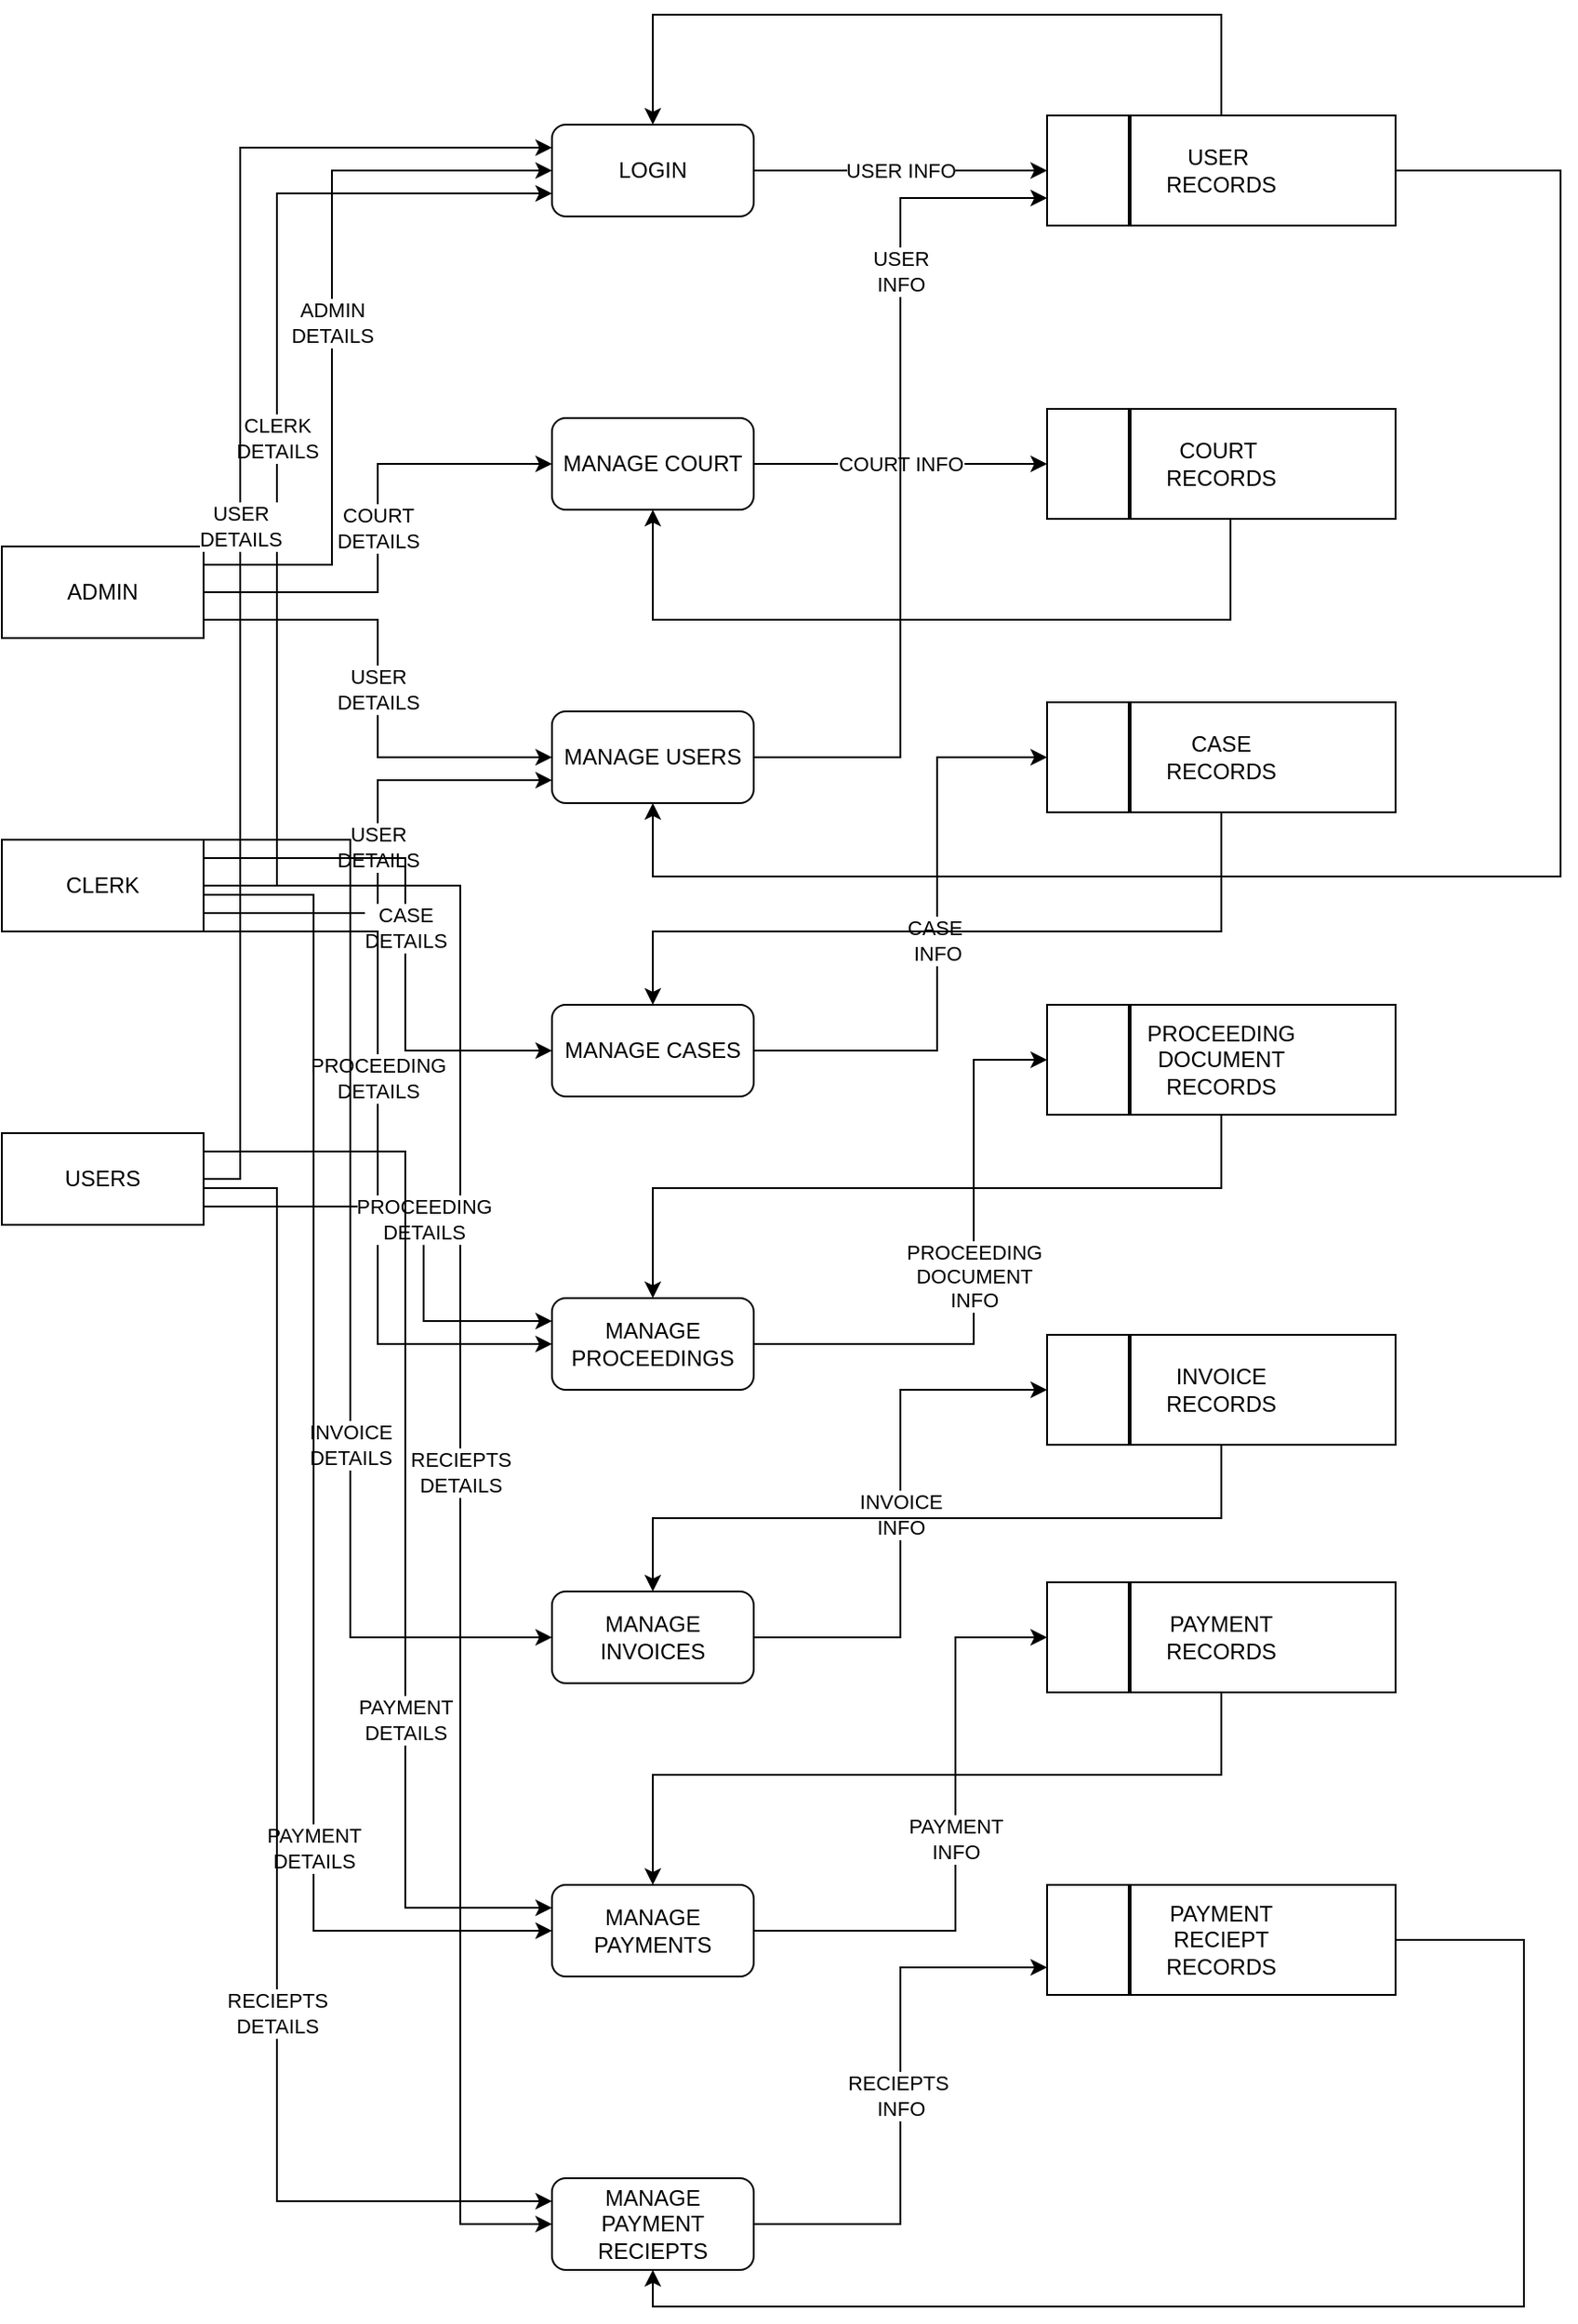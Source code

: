 <mxfile version="24.0.4" type="device">
  <diagram name="Page-1" id="0cAGrPbyRdTkrNLbCzyj">
    <mxGraphModel dx="1467" dy="2042" grid="1" gridSize="10" guides="1" tooltips="1" connect="1" arrows="1" fold="1" page="1" pageScale="1" pageWidth="827" pageHeight="1169" math="0" shadow="0">
      <root>
        <mxCell id="0" />
        <mxCell id="1" parent="0" />
        <mxCell id="MH58C3MFqqWKUW9BrbY6-36" value="USER INFO" style="edgeStyle=orthogonalEdgeStyle;rounded=0;orthogonalLoop=1;jettySize=auto;html=1;entryX=0;entryY=0.5;entryDx=0;entryDy=0;" edge="1" parent="1" source="MH58C3MFqqWKUW9BrbY6-1" target="MH58C3MFqqWKUW9BrbY6-12">
          <mxGeometry relative="1" as="geometry">
            <mxPoint x="660" y="65" as="targetPoint" />
          </mxGeometry>
        </mxCell>
        <mxCell id="MH58C3MFqqWKUW9BrbY6-1" value="LOGIN" style="html=1;whiteSpace=wrap;rounded=1;" vertex="1" parent="1">
          <mxGeometry x="400" y="40" width="110" height="50" as="geometry" />
        </mxCell>
        <mxCell id="MH58C3MFqqWKUW9BrbY6-37" value="COURT INFO" style="edgeStyle=orthogonalEdgeStyle;rounded=0;orthogonalLoop=1;jettySize=auto;html=1;entryX=0;entryY=0.5;entryDx=0;entryDy=0;" edge="1" parent="1" source="MH58C3MFqqWKUW9BrbY6-2" target="MH58C3MFqqWKUW9BrbY6-16">
          <mxGeometry relative="1" as="geometry" />
        </mxCell>
        <mxCell id="MH58C3MFqqWKUW9BrbY6-2" value="MANAGE COURT" style="html=1;whiteSpace=wrap;rounded=1;" vertex="1" parent="1">
          <mxGeometry x="400" y="200" width="110" height="50" as="geometry" />
        </mxCell>
        <mxCell id="MH58C3MFqqWKUW9BrbY6-39" value="USER&lt;div&gt;INFO&lt;/div&gt;" style="edgeStyle=orthogonalEdgeStyle;rounded=0;orthogonalLoop=1;jettySize=auto;html=1;entryX=0;entryY=0.75;entryDx=0;entryDy=0;" edge="1" parent="1" source="MH58C3MFqqWKUW9BrbY6-3" target="MH58C3MFqqWKUW9BrbY6-12">
          <mxGeometry x="0.484" relative="1" as="geometry">
            <mxPoint as="offset" />
          </mxGeometry>
        </mxCell>
        <mxCell id="MH58C3MFqqWKUW9BrbY6-3" value="MANAGE USERS" style="html=1;whiteSpace=wrap;rounded=1;" vertex="1" parent="1">
          <mxGeometry x="400" y="360" width="110" height="50" as="geometry" />
        </mxCell>
        <mxCell id="MH58C3MFqqWKUW9BrbY6-54" value="CASE&amp;nbsp;&lt;div&gt;INFO&lt;/div&gt;" style="edgeStyle=orthogonalEdgeStyle;rounded=0;orthogonalLoop=1;jettySize=auto;html=1;entryX=0;entryY=0.5;entryDx=0;entryDy=0;" edge="1" parent="1" source="MH58C3MFqqWKUW9BrbY6-4" target="MH58C3MFqqWKUW9BrbY6-19">
          <mxGeometry relative="1" as="geometry">
            <Array as="points">
              <mxPoint x="610" y="545" />
              <mxPoint x="610" y="385" />
            </Array>
          </mxGeometry>
        </mxCell>
        <mxCell id="MH58C3MFqqWKUW9BrbY6-4" value="MANAGE CASES" style="html=1;whiteSpace=wrap;rounded=1;" vertex="1" parent="1">
          <mxGeometry x="400" y="520" width="110" height="50" as="geometry" />
        </mxCell>
        <mxCell id="MH58C3MFqqWKUW9BrbY6-55" value="PROCEEDING&lt;div&gt;DOCUMENT&lt;/div&gt;&lt;div&gt;INFO&lt;/div&gt;" style="edgeStyle=orthogonalEdgeStyle;rounded=0;orthogonalLoop=1;jettySize=auto;html=1;entryX=0;entryY=0.5;entryDx=0;entryDy=0;" edge="1" parent="1" source="MH58C3MFqqWKUW9BrbY6-5" target="MH58C3MFqqWKUW9BrbY6-22">
          <mxGeometry relative="1" as="geometry">
            <Array as="points">
              <mxPoint x="630" y="705" />
              <mxPoint x="630" y="550" />
            </Array>
          </mxGeometry>
        </mxCell>
        <mxCell id="MH58C3MFqqWKUW9BrbY6-5" value="MANAGE PROCEEDINGS" style="html=1;whiteSpace=wrap;rounded=1;" vertex="1" parent="1">
          <mxGeometry x="400" y="680" width="110" height="50" as="geometry" />
        </mxCell>
        <mxCell id="MH58C3MFqqWKUW9BrbY6-56" value="INVOICE&lt;div&gt;INFO&lt;/div&gt;" style="edgeStyle=orthogonalEdgeStyle;rounded=0;orthogonalLoop=1;jettySize=auto;html=1;entryX=0;entryY=0.5;entryDx=0;entryDy=0;" edge="1" parent="1" source="MH58C3MFqqWKUW9BrbY6-6" target="MH58C3MFqqWKUW9BrbY6-25">
          <mxGeometry relative="1" as="geometry" />
        </mxCell>
        <mxCell id="MH58C3MFqqWKUW9BrbY6-6" value="MANAGE INVOICES" style="html=1;whiteSpace=wrap;rounded=1;" vertex="1" parent="1">
          <mxGeometry x="400" y="840" width="110" height="50" as="geometry" />
        </mxCell>
        <mxCell id="MH58C3MFqqWKUW9BrbY6-57" value="PAYMENT&lt;div&gt;INFO&lt;/div&gt;" style="edgeStyle=orthogonalEdgeStyle;rounded=0;orthogonalLoop=1;jettySize=auto;html=1;entryX=0;entryY=0.5;entryDx=0;entryDy=0;" edge="1" parent="1" source="MH58C3MFqqWKUW9BrbY6-7" target="MH58C3MFqqWKUW9BrbY6-28">
          <mxGeometry relative="1" as="geometry">
            <Array as="points">
              <mxPoint x="620" y="1025" />
              <mxPoint x="620" y="865" />
            </Array>
          </mxGeometry>
        </mxCell>
        <mxCell id="MH58C3MFqqWKUW9BrbY6-7" value="MANAGE PAYMENTS" style="html=1;whiteSpace=wrap;rounded=1;" vertex="1" parent="1">
          <mxGeometry x="400" y="1000" width="110" height="50" as="geometry" />
        </mxCell>
        <mxCell id="MH58C3MFqqWKUW9BrbY6-58" value="RECIEPTS&amp;nbsp;&lt;div&gt;INFO&lt;/div&gt;" style="edgeStyle=orthogonalEdgeStyle;rounded=0;orthogonalLoop=1;jettySize=auto;html=1;entryX=0;entryY=0.75;entryDx=0;entryDy=0;" edge="1" parent="1" source="MH58C3MFqqWKUW9BrbY6-8" target="MH58C3MFqqWKUW9BrbY6-31">
          <mxGeometry relative="1" as="geometry" />
        </mxCell>
        <mxCell id="MH58C3MFqqWKUW9BrbY6-8" value="MANAGE PAYMENT&lt;div&gt;RECIEPTS&lt;/div&gt;" style="html=1;whiteSpace=wrap;rounded=1;" vertex="1" parent="1">
          <mxGeometry x="400" y="1160" width="110" height="50" as="geometry" />
        </mxCell>
        <mxCell id="MH58C3MFqqWKUW9BrbY6-33" value="ADMIN&lt;div&gt;DETAILS&lt;/div&gt;" style="edgeStyle=orthogonalEdgeStyle;rounded=0;orthogonalLoop=1;jettySize=auto;html=1;entryX=0;entryY=0.5;entryDx=0;entryDy=0;" edge="1" parent="1" source="MH58C3MFqqWKUW9BrbY6-9" target="MH58C3MFqqWKUW9BrbY6-1">
          <mxGeometry relative="1" as="geometry">
            <Array as="points">
              <mxPoint x="280" y="280" />
              <mxPoint x="280" y="65" />
            </Array>
          </mxGeometry>
        </mxCell>
        <mxCell id="MH58C3MFqqWKUW9BrbY6-34" value="COURT&lt;div&gt;DETAILS&lt;/div&gt;" style="edgeStyle=orthogonalEdgeStyle;rounded=0;orthogonalLoop=1;jettySize=auto;html=1;entryX=0;entryY=0.5;entryDx=0;entryDy=0;" edge="1" parent="1" source="MH58C3MFqqWKUW9BrbY6-9" target="MH58C3MFqqWKUW9BrbY6-2">
          <mxGeometry relative="1" as="geometry" />
        </mxCell>
        <mxCell id="MH58C3MFqqWKUW9BrbY6-35" value="USER&lt;div&gt;DETAILS&lt;/div&gt;" style="edgeStyle=orthogonalEdgeStyle;rounded=0;orthogonalLoop=1;jettySize=auto;html=1;entryX=0;entryY=0.5;entryDx=0;entryDy=0;" edge="1" parent="1" source="MH58C3MFqqWKUW9BrbY6-9" target="MH58C3MFqqWKUW9BrbY6-3">
          <mxGeometry relative="1" as="geometry">
            <Array as="points">
              <mxPoint x="305" y="310" />
              <mxPoint x="305" y="385" />
            </Array>
          </mxGeometry>
        </mxCell>
        <mxCell id="MH58C3MFqqWKUW9BrbY6-9" value="ADMIN" style="html=1;whiteSpace=wrap;" vertex="1" parent="1">
          <mxGeometry x="100" y="270" width="110" height="50" as="geometry" />
        </mxCell>
        <mxCell id="MH58C3MFqqWKUW9BrbY6-40" value="CLERK&lt;div&gt;DETAILS&lt;/div&gt;" style="edgeStyle=orthogonalEdgeStyle;rounded=0;orthogonalLoop=1;jettySize=auto;html=1;entryX=0;entryY=0.75;entryDx=0;entryDy=0;" edge="1" parent="1" source="MH58C3MFqqWKUW9BrbY6-10" target="MH58C3MFqqWKUW9BrbY6-1">
          <mxGeometry relative="1" as="geometry">
            <Array as="points">
              <mxPoint x="250" y="455" />
              <mxPoint x="250" y="78" />
            </Array>
          </mxGeometry>
        </mxCell>
        <mxCell id="MH58C3MFqqWKUW9BrbY6-41" value="USER&lt;div&gt;DETAILS&lt;/div&gt;" style="edgeStyle=orthogonalEdgeStyle;rounded=0;orthogonalLoop=1;jettySize=auto;html=1;entryX=0;entryY=0.75;entryDx=0;entryDy=0;" edge="1" parent="1" source="MH58C3MFqqWKUW9BrbY6-10" target="MH58C3MFqqWKUW9BrbY6-3">
          <mxGeometry relative="1" as="geometry">
            <Array as="points">
              <mxPoint x="305" y="470" />
              <mxPoint x="305" y="398" />
            </Array>
          </mxGeometry>
        </mxCell>
        <mxCell id="MH58C3MFqqWKUW9BrbY6-42" value="CASE&lt;div&gt;DETAILS&lt;/div&gt;" style="edgeStyle=orthogonalEdgeStyle;rounded=0;orthogonalLoop=1;jettySize=auto;html=1;entryX=0;entryY=0.5;entryDx=0;entryDy=0;" edge="1" parent="1" source="MH58C3MFqqWKUW9BrbY6-10" target="MH58C3MFqqWKUW9BrbY6-4">
          <mxGeometry relative="1" as="geometry">
            <Array as="points">
              <mxPoint x="320" y="440" />
              <mxPoint x="320" y="545" />
            </Array>
          </mxGeometry>
        </mxCell>
        <mxCell id="MH58C3MFqqWKUW9BrbY6-43" value="PROCEEDING&lt;div&gt;DETAILS&lt;/div&gt;" style="edgeStyle=orthogonalEdgeStyle;rounded=0;orthogonalLoop=1;jettySize=auto;html=1;entryX=0;entryY=0.5;entryDx=0;entryDy=0;" edge="1" parent="1" source="MH58C3MFqqWKUW9BrbY6-10" target="MH58C3MFqqWKUW9BrbY6-5">
          <mxGeometry x="-0.157" relative="1" as="geometry">
            <Array as="points">
              <mxPoint x="305" y="480" />
              <mxPoint x="305" y="705" />
            </Array>
            <mxPoint as="offset" />
          </mxGeometry>
        </mxCell>
        <mxCell id="MH58C3MFqqWKUW9BrbY6-44" value="INVOICE&lt;div&gt;DETAILS&lt;/div&gt;" style="edgeStyle=orthogonalEdgeStyle;rounded=0;orthogonalLoop=1;jettySize=auto;html=1;entryX=0;entryY=0.5;entryDx=0;entryDy=0;" edge="1" parent="1" source="MH58C3MFqqWKUW9BrbY6-10" target="MH58C3MFqqWKUW9BrbY6-6">
          <mxGeometry x="0.312" relative="1" as="geometry">
            <Array as="points">
              <mxPoint x="290" y="430" />
              <mxPoint x="290" y="865" />
            </Array>
            <mxPoint as="offset" />
          </mxGeometry>
        </mxCell>
        <mxCell id="MH58C3MFqqWKUW9BrbY6-45" value="PAYMENT&lt;div&gt;DETAILS&lt;/div&gt;" style="edgeStyle=orthogonalEdgeStyle;rounded=0;orthogonalLoop=1;jettySize=auto;html=1;entryX=0;entryY=0.5;entryDx=0;entryDy=0;" edge="1" parent="1" source="MH58C3MFqqWKUW9BrbY6-10" target="MH58C3MFqqWKUW9BrbY6-7">
          <mxGeometry x="0.536" relative="1" as="geometry">
            <Array as="points">
              <mxPoint x="270" y="460" />
              <mxPoint x="270" y="1025" />
            </Array>
            <mxPoint as="offset" />
          </mxGeometry>
        </mxCell>
        <mxCell id="MH58C3MFqqWKUW9BrbY6-46" value="RECIEPTS&lt;div&gt;DETAILS&lt;/div&gt;" style="edgeStyle=orthogonalEdgeStyle;rounded=0;orthogonalLoop=1;jettySize=auto;html=1;entryX=0;entryY=0.5;entryDx=0;entryDy=0;" edge="1" parent="1" source="MH58C3MFqqWKUW9BrbY6-10" target="MH58C3MFqqWKUW9BrbY6-8">
          <mxGeometry relative="1" as="geometry">
            <Array as="points">
              <mxPoint x="350" y="455" />
              <mxPoint x="350" y="1185" />
            </Array>
          </mxGeometry>
        </mxCell>
        <mxCell id="MH58C3MFqqWKUW9BrbY6-10" value="CLERK" style="html=1;whiteSpace=wrap;" vertex="1" parent="1">
          <mxGeometry x="100" y="430" width="110" height="50" as="geometry" />
        </mxCell>
        <mxCell id="MH58C3MFqqWKUW9BrbY6-47" value="USER&lt;div&gt;DETAILS&lt;/div&gt;" style="edgeStyle=orthogonalEdgeStyle;rounded=0;orthogonalLoop=1;jettySize=auto;html=1;entryX=0;entryY=0.25;entryDx=0;entryDy=0;" edge="1" parent="1" source="MH58C3MFqqWKUW9BrbY6-11" target="MH58C3MFqqWKUW9BrbY6-1">
          <mxGeometry relative="1" as="geometry">
            <Array as="points">
              <mxPoint x="230" y="615" />
              <mxPoint x="230" y="53" />
            </Array>
          </mxGeometry>
        </mxCell>
        <mxCell id="MH58C3MFqqWKUW9BrbY6-48" value="PROCEEDING&lt;div&gt;DETAILS&lt;/div&gt;" style="edgeStyle=orthogonalEdgeStyle;rounded=0;orthogonalLoop=1;jettySize=auto;html=1;entryX=0;entryY=0.25;entryDx=0;entryDy=0;" edge="1" parent="1" source="MH58C3MFqqWKUW9BrbY6-11" target="MH58C3MFqqWKUW9BrbY6-5">
          <mxGeometry relative="1" as="geometry">
            <Array as="points">
              <mxPoint x="330" y="630" />
              <mxPoint x="330" y="693" />
            </Array>
          </mxGeometry>
        </mxCell>
        <mxCell id="MH58C3MFqqWKUW9BrbY6-49" value="PAYMENT&lt;div&gt;DETAILS&lt;/div&gt;" style="edgeStyle=orthogonalEdgeStyle;rounded=0;orthogonalLoop=1;jettySize=auto;html=1;entryX=0;entryY=0.25;entryDx=0;entryDy=0;" edge="1" parent="1" source="MH58C3MFqqWKUW9BrbY6-11" target="MH58C3MFqqWKUW9BrbY6-7">
          <mxGeometry x="0.394" relative="1" as="geometry">
            <Array as="points">
              <mxPoint x="320" y="600" />
              <mxPoint x="320" y="1013" />
            </Array>
            <mxPoint as="offset" />
          </mxGeometry>
        </mxCell>
        <mxCell id="MH58C3MFqqWKUW9BrbY6-50" value="RECIEPTS&lt;div&gt;DETAILS&lt;/div&gt;" style="edgeStyle=orthogonalEdgeStyle;rounded=0;orthogonalLoop=1;jettySize=auto;html=1;entryX=0;entryY=0.25;entryDx=0;entryDy=0;" edge="1" parent="1" source="MH58C3MFqqWKUW9BrbY6-11" target="MH58C3MFqqWKUW9BrbY6-8">
          <mxGeometry x="0.32" relative="1" as="geometry">
            <Array as="points">
              <mxPoint x="250" y="620" />
              <mxPoint x="250" y="1173" />
            </Array>
            <mxPoint as="offset" />
          </mxGeometry>
        </mxCell>
        <mxCell id="MH58C3MFqqWKUW9BrbY6-11" value="USERS" style="html=1;whiteSpace=wrap;" vertex="1" parent="1">
          <mxGeometry x="100" y="590" width="110" height="50" as="geometry" />
        </mxCell>
        <mxCell id="MH58C3MFqqWKUW9BrbY6-14" value="" style="group" vertex="1" connectable="0" parent="1">
          <mxGeometry x="670" y="35" width="190" height="60" as="geometry" />
        </mxCell>
        <mxCell id="MH58C3MFqqWKUW9BrbY6-12" value="USER&amp;nbsp;&lt;div&gt;RECORDS&lt;/div&gt;" style="rounded=0;whiteSpace=wrap;html=1;" vertex="1" parent="MH58C3MFqqWKUW9BrbY6-14">
          <mxGeometry width="190" height="60" as="geometry" />
        </mxCell>
        <mxCell id="MH58C3MFqqWKUW9BrbY6-13" value="" style="line;strokeWidth=2;direction=south;html=1;" vertex="1" parent="MH58C3MFqqWKUW9BrbY6-14">
          <mxGeometry x="40" width="10" height="60" as="geometry" />
        </mxCell>
        <mxCell id="MH58C3MFqqWKUW9BrbY6-15" value="" style="group" vertex="1" connectable="0" parent="1">
          <mxGeometry x="670" y="195" width="190" height="60" as="geometry" />
        </mxCell>
        <mxCell id="MH58C3MFqqWKUW9BrbY6-16" value="COURT&amp;nbsp;&lt;div&gt;RECORDS&lt;/div&gt;" style="rounded=0;whiteSpace=wrap;html=1;" vertex="1" parent="MH58C3MFqqWKUW9BrbY6-15">
          <mxGeometry width="190" height="60" as="geometry" />
        </mxCell>
        <mxCell id="MH58C3MFqqWKUW9BrbY6-17" value="" style="line;strokeWidth=2;direction=south;html=1;" vertex="1" parent="MH58C3MFqqWKUW9BrbY6-15">
          <mxGeometry x="40" width="10" height="60" as="geometry" />
        </mxCell>
        <mxCell id="MH58C3MFqqWKUW9BrbY6-18" value="" style="group" vertex="1" connectable="0" parent="1">
          <mxGeometry x="670" y="355" width="190" height="60" as="geometry" />
        </mxCell>
        <mxCell id="MH58C3MFqqWKUW9BrbY6-19" value="&lt;div&gt;CASE&lt;/div&gt;&lt;div&gt;RECORDS&lt;/div&gt;" style="rounded=0;whiteSpace=wrap;html=1;" vertex="1" parent="MH58C3MFqqWKUW9BrbY6-18">
          <mxGeometry width="190" height="60" as="geometry" />
        </mxCell>
        <mxCell id="MH58C3MFqqWKUW9BrbY6-20" value="" style="line;strokeWidth=2;direction=south;html=1;" vertex="1" parent="MH58C3MFqqWKUW9BrbY6-18">
          <mxGeometry x="40" width="10" height="60" as="geometry" />
        </mxCell>
        <mxCell id="MH58C3MFqqWKUW9BrbY6-21" value="" style="group" vertex="1" connectable="0" parent="1">
          <mxGeometry x="670" y="520" width="190" height="60" as="geometry" />
        </mxCell>
        <mxCell id="MH58C3MFqqWKUW9BrbY6-22" value="&lt;span style=&quot;background-color: initial;&quot;&gt;PROCEEDING&lt;/span&gt;&lt;div&gt;DOCUMENT&lt;/div&gt;&lt;div&gt;RECORDS&lt;/div&gt;" style="rounded=0;whiteSpace=wrap;html=1;" vertex="1" parent="MH58C3MFqqWKUW9BrbY6-21">
          <mxGeometry width="190" height="60" as="geometry" />
        </mxCell>
        <mxCell id="MH58C3MFqqWKUW9BrbY6-23" value="" style="line;strokeWidth=2;direction=south;html=1;" vertex="1" parent="MH58C3MFqqWKUW9BrbY6-21">
          <mxGeometry x="40" width="10" height="60" as="geometry" />
        </mxCell>
        <mxCell id="MH58C3MFqqWKUW9BrbY6-24" value="" style="group" vertex="1" connectable="0" parent="1">
          <mxGeometry x="670" y="700" width="190" height="60" as="geometry" />
        </mxCell>
        <mxCell id="MH58C3MFqqWKUW9BrbY6-25" value="&lt;div&gt;INVOICE&lt;/div&gt;&lt;div&gt;RECORDS&lt;/div&gt;" style="rounded=0;whiteSpace=wrap;html=1;" vertex="1" parent="MH58C3MFqqWKUW9BrbY6-24">
          <mxGeometry width="190" height="60" as="geometry" />
        </mxCell>
        <mxCell id="MH58C3MFqqWKUW9BrbY6-26" value="" style="line;strokeWidth=2;direction=south;html=1;" vertex="1" parent="MH58C3MFqqWKUW9BrbY6-24">
          <mxGeometry x="40" width="10" height="60" as="geometry" />
        </mxCell>
        <mxCell id="MH58C3MFqqWKUW9BrbY6-27" value="" style="group" vertex="1" connectable="0" parent="1">
          <mxGeometry x="670" y="835" width="190" height="60" as="geometry" />
        </mxCell>
        <mxCell id="MH58C3MFqqWKUW9BrbY6-28" value="&lt;div&gt;PAYMENT&lt;/div&gt;&lt;div&gt;RECORDS&lt;/div&gt;" style="rounded=0;whiteSpace=wrap;html=1;" vertex="1" parent="MH58C3MFqqWKUW9BrbY6-27">
          <mxGeometry width="190" height="60" as="geometry" />
        </mxCell>
        <mxCell id="MH58C3MFqqWKUW9BrbY6-29" value="" style="line;strokeWidth=2;direction=south;html=1;" vertex="1" parent="MH58C3MFqqWKUW9BrbY6-27">
          <mxGeometry x="40" width="10" height="60" as="geometry" />
        </mxCell>
        <mxCell id="MH58C3MFqqWKUW9BrbY6-30" value="" style="group" vertex="1" connectable="0" parent="1">
          <mxGeometry x="670" y="1000" width="190" height="60" as="geometry" />
        </mxCell>
        <mxCell id="MH58C3MFqqWKUW9BrbY6-31" value="&lt;div&gt;PAYMENT&lt;/div&gt;&lt;div&gt;RECIEPT&lt;/div&gt;&lt;div&gt;RECORDS&lt;/div&gt;" style="rounded=0;whiteSpace=wrap;html=1;" vertex="1" parent="MH58C3MFqqWKUW9BrbY6-30">
          <mxGeometry width="190" height="60" as="geometry" />
        </mxCell>
        <mxCell id="MH58C3MFqqWKUW9BrbY6-32" value="" style="line;strokeWidth=2;direction=south;html=1;" vertex="1" parent="MH58C3MFqqWKUW9BrbY6-30">
          <mxGeometry x="40" width="10" height="60" as="geometry" />
        </mxCell>
        <mxCell id="MH58C3MFqqWKUW9BrbY6-59" style="edgeStyle=orthogonalEdgeStyle;rounded=0;orthogonalLoop=1;jettySize=auto;html=1;entryX=0.5;entryY=0;entryDx=0;entryDy=0;" edge="1" parent="1" source="MH58C3MFqqWKUW9BrbY6-12" target="MH58C3MFqqWKUW9BrbY6-1">
          <mxGeometry relative="1" as="geometry">
            <Array as="points">
              <mxPoint x="765" y="-20" />
              <mxPoint x="455" y="-20" />
            </Array>
          </mxGeometry>
        </mxCell>
        <mxCell id="MH58C3MFqqWKUW9BrbY6-60" style="edgeStyle=orthogonalEdgeStyle;rounded=0;orthogonalLoop=1;jettySize=auto;html=1;entryX=0.5;entryY=1;entryDx=0;entryDy=0;" edge="1" parent="1" source="MH58C3MFqqWKUW9BrbY6-16" target="MH58C3MFqqWKUW9BrbY6-2">
          <mxGeometry relative="1" as="geometry">
            <Array as="points">
              <mxPoint x="770" y="310" />
              <mxPoint x="455" y="310" />
            </Array>
          </mxGeometry>
        </mxCell>
        <mxCell id="MH58C3MFqqWKUW9BrbY6-62" style="edgeStyle=orthogonalEdgeStyle;rounded=0;orthogonalLoop=1;jettySize=auto;html=1;entryX=0.5;entryY=1;entryDx=0;entryDy=0;" edge="1" parent="1" source="MH58C3MFqqWKUW9BrbY6-12" target="MH58C3MFqqWKUW9BrbY6-3">
          <mxGeometry relative="1" as="geometry">
            <Array as="points">
              <mxPoint x="950" y="65" />
              <mxPoint x="950" y="450" />
              <mxPoint x="455" y="450" />
            </Array>
          </mxGeometry>
        </mxCell>
        <mxCell id="MH58C3MFqqWKUW9BrbY6-63" style="edgeStyle=orthogonalEdgeStyle;rounded=0;orthogonalLoop=1;jettySize=auto;html=1;entryX=0.5;entryY=0;entryDx=0;entryDy=0;" edge="1" parent="1" source="MH58C3MFqqWKUW9BrbY6-19" target="MH58C3MFqqWKUW9BrbY6-4">
          <mxGeometry relative="1" as="geometry">
            <Array as="points">
              <mxPoint x="765" y="480" />
              <mxPoint x="455" y="480" />
            </Array>
          </mxGeometry>
        </mxCell>
        <mxCell id="MH58C3MFqqWKUW9BrbY6-64" style="edgeStyle=orthogonalEdgeStyle;rounded=0;orthogonalLoop=1;jettySize=auto;html=1;entryX=0.5;entryY=0;entryDx=0;entryDy=0;" edge="1" parent="1" source="MH58C3MFqqWKUW9BrbY6-22" target="MH58C3MFqqWKUW9BrbY6-5">
          <mxGeometry relative="1" as="geometry">
            <Array as="points">
              <mxPoint x="765" y="620" />
              <mxPoint x="455" y="620" />
            </Array>
          </mxGeometry>
        </mxCell>
        <mxCell id="MH58C3MFqqWKUW9BrbY6-65" style="edgeStyle=orthogonalEdgeStyle;rounded=0;orthogonalLoop=1;jettySize=auto;html=1;" edge="1" parent="1" source="MH58C3MFqqWKUW9BrbY6-25" target="MH58C3MFqqWKUW9BrbY6-6">
          <mxGeometry relative="1" as="geometry">
            <Array as="points">
              <mxPoint x="765" y="800" />
              <mxPoint x="455" y="800" />
            </Array>
          </mxGeometry>
        </mxCell>
        <mxCell id="MH58C3MFqqWKUW9BrbY6-66" style="edgeStyle=orthogonalEdgeStyle;rounded=0;orthogonalLoop=1;jettySize=auto;html=1;entryX=0.5;entryY=0;entryDx=0;entryDy=0;" edge="1" parent="1" source="MH58C3MFqqWKUW9BrbY6-28" target="MH58C3MFqqWKUW9BrbY6-7">
          <mxGeometry relative="1" as="geometry">
            <Array as="points">
              <mxPoint x="765" y="940" />
              <mxPoint x="455" y="940" />
            </Array>
          </mxGeometry>
        </mxCell>
        <mxCell id="MH58C3MFqqWKUW9BrbY6-67" style="edgeStyle=orthogonalEdgeStyle;rounded=0;orthogonalLoop=1;jettySize=auto;html=1;entryX=0.5;entryY=1;entryDx=0;entryDy=0;" edge="1" parent="1" source="MH58C3MFqqWKUW9BrbY6-31" target="MH58C3MFqqWKUW9BrbY6-8">
          <mxGeometry relative="1" as="geometry">
            <Array as="points">
              <mxPoint x="930" y="1030" />
              <mxPoint x="930" y="1230" />
              <mxPoint x="455" y="1230" />
            </Array>
          </mxGeometry>
        </mxCell>
      </root>
    </mxGraphModel>
  </diagram>
</mxfile>
